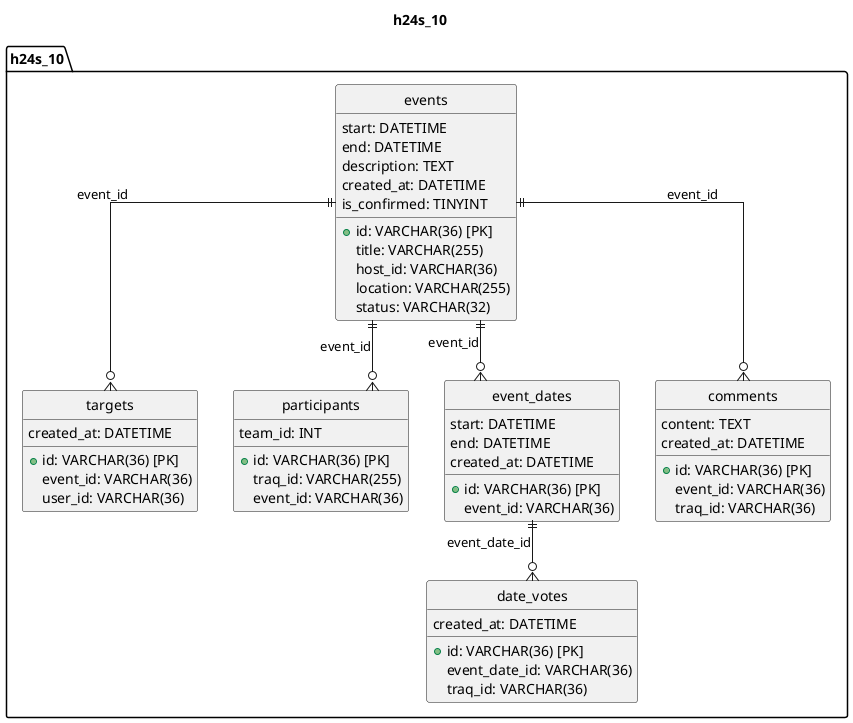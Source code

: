 @startuml h24s_10

hide circle

skinparam linetype ortho

title h24s_10

package "h24s_10" as "h24s_10" {
    entity "events" {
        + id: VARCHAR(36) [PK]
        title: VARCHAR(255)
        start: DATETIME
        end: DATETIME
        host_id: VARCHAR(36)
        location: VARCHAR(255)
        description: TEXT
        created_at: DATETIME
        is_confirmed: TINYINT
        status: VARCHAR(32)
    }

    entity "targets" {
        + id: VARCHAR(36) [PK]
        event_id: VARCHAR(36)
        user_id: VARCHAR(36)
        created_at: DATETIME
    }

    entity "participants" {
        + id: VARCHAR(36) [PK]
        traq_id: VARCHAR(255)
        event_id: VARCHAR(36)
        team_id: INT
    }

    entity "event_dates" {
        + id: VARCHAR(36) [PK]
        event_id: VARCHAR(36)
        start: DATETIME
        end: DATETIME
        created_at: DATETIME
    }

    entity "date_votes" {
        + id: VARCHAR(36) [PK]
        event_date_id: VARCHAR(36)
        traq_id: VARCHAR(36)
        created_at: DATETIME
    }

    entity "comments" {
        + id: VARCHAR(36) [PK]
        event_id: VARCHAR(36)
        traq_id: VARCHAR(36)
        content: TEXT
        created_at: DATETIME
    }
}

events ||--o{ participants: "event_id"
events ||--o{ event_dates: "event_id"
event_dates ||--o{ date_votes: "event_date_id"
events ||--o{ comments: "event_id"
events ||--o{ targets: "event_id"

@enduml
